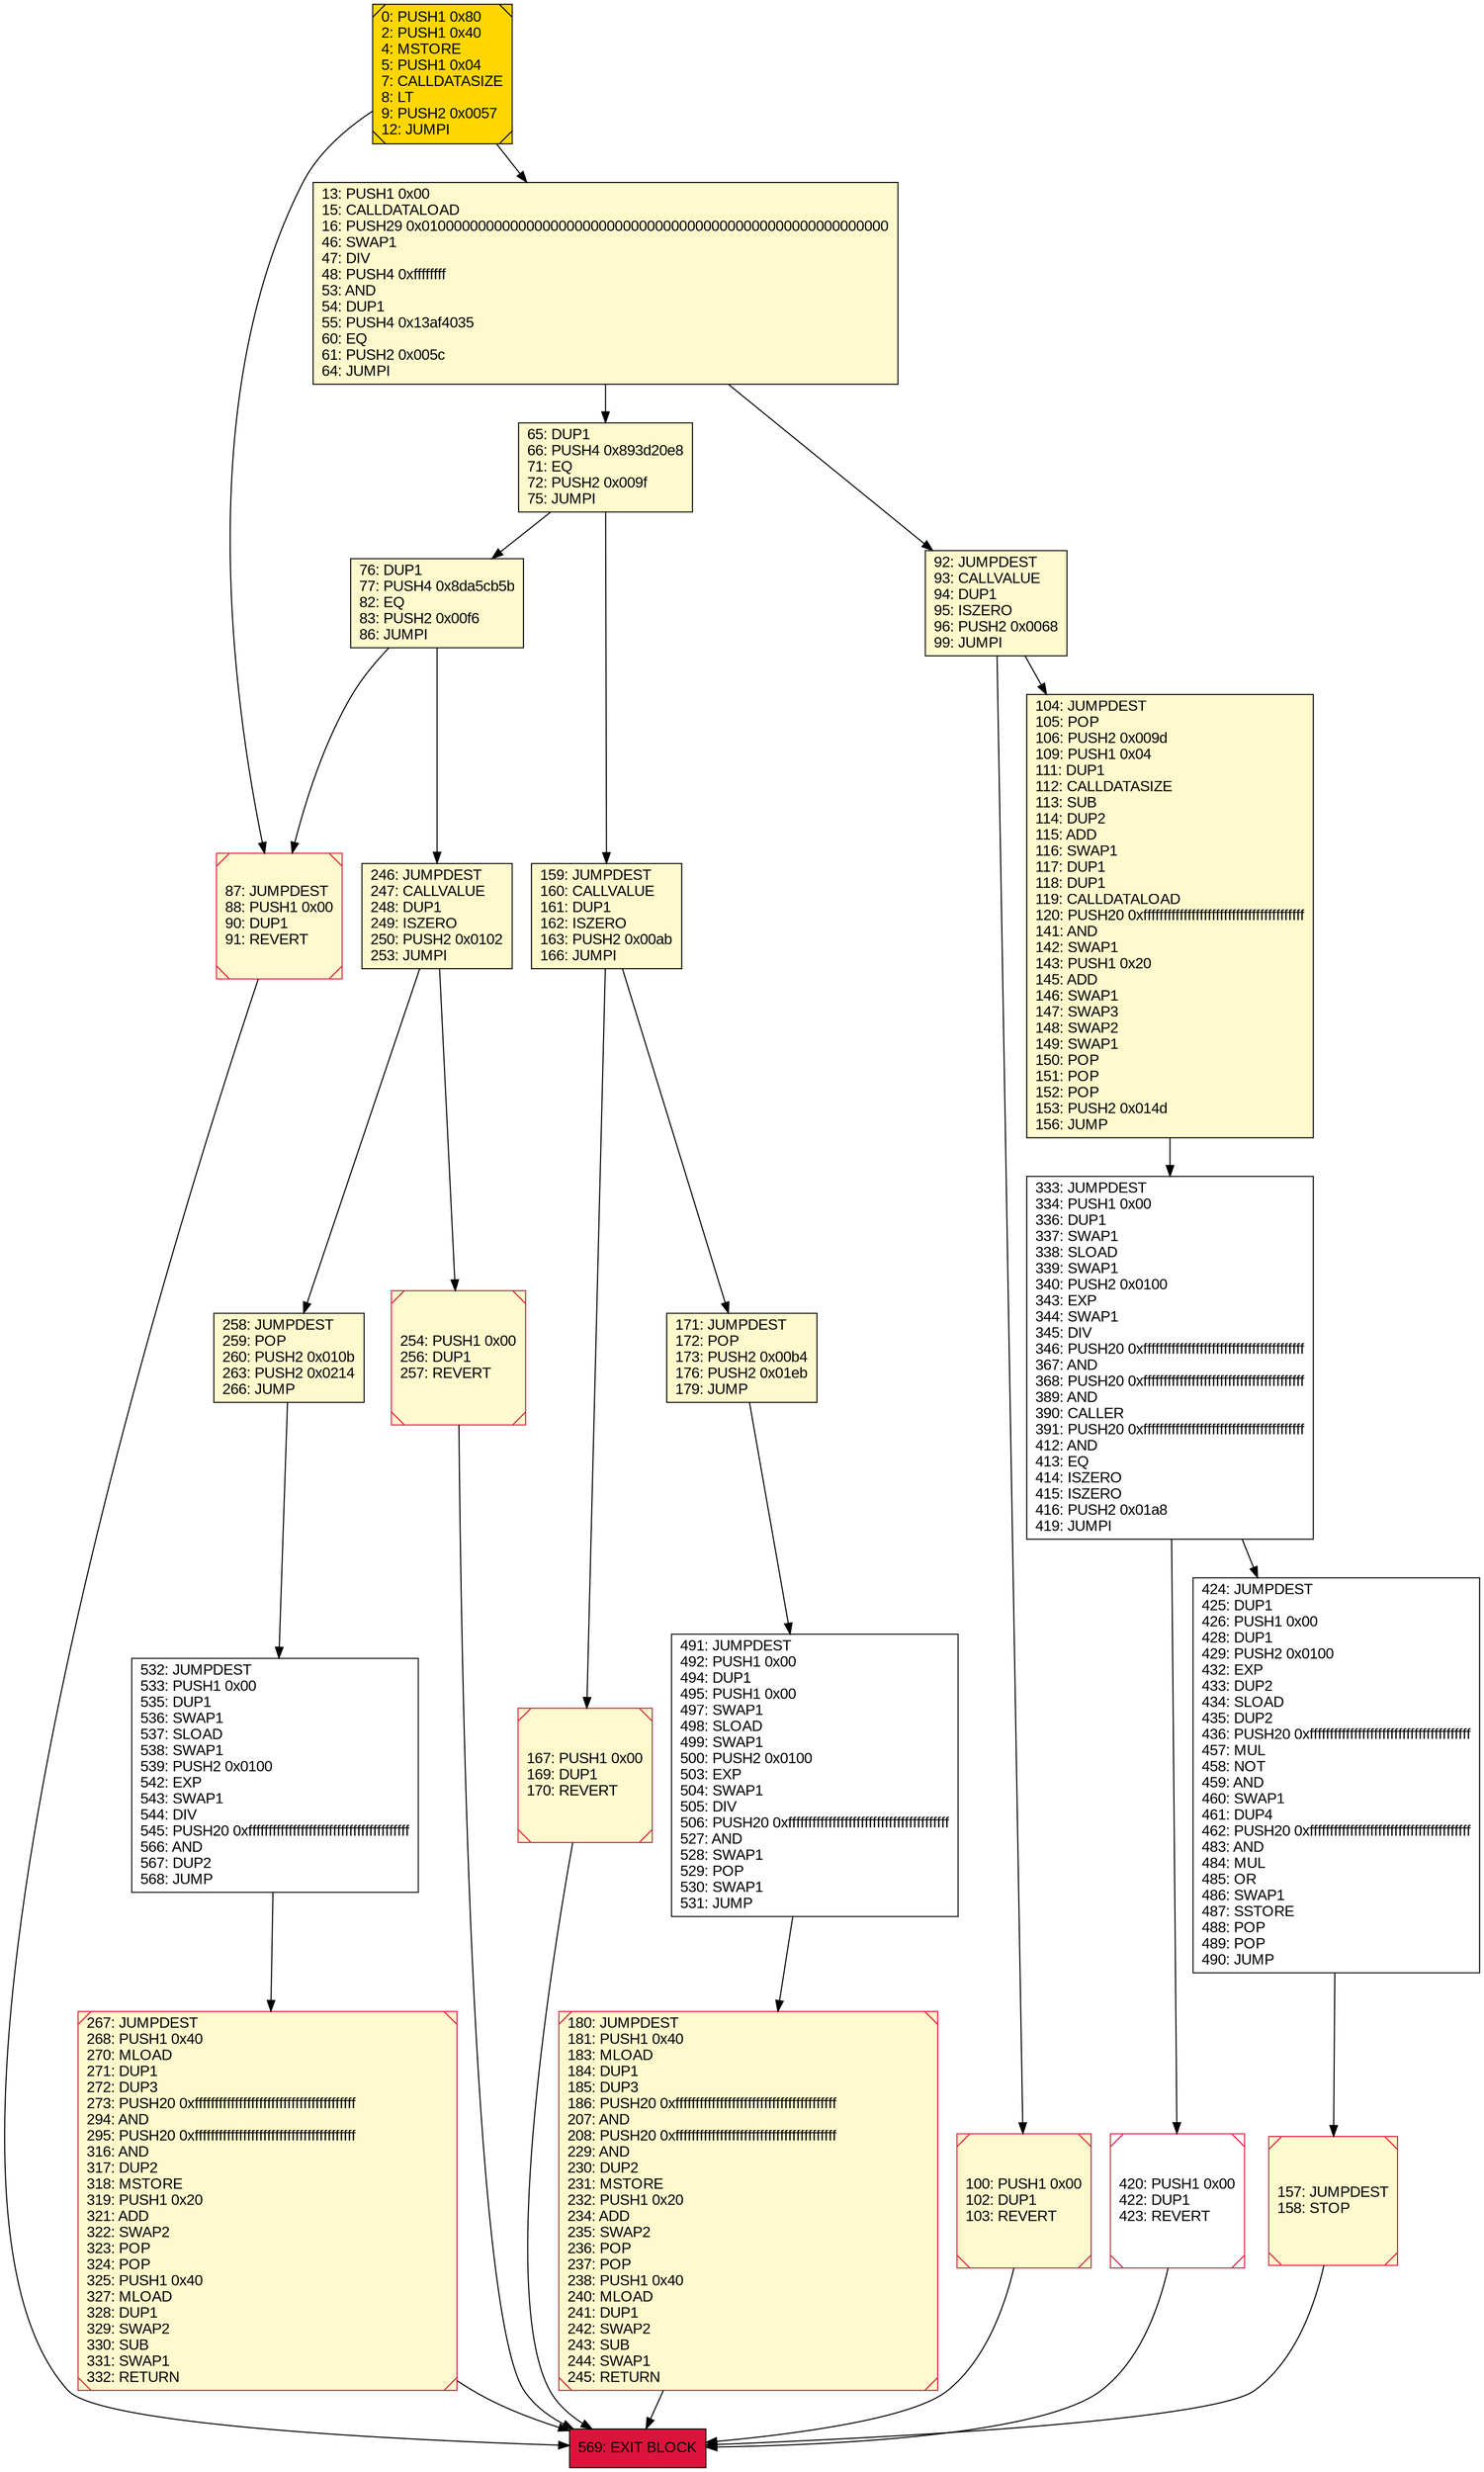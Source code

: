 digraph G {
bgcolor=transparent rankdir=UD;
node [shape=box style=filled color=black fillcolor=white fontname=arial fontcolor=black];
76 [label="76: DUP1\l77: PUSH4 0x8da5cb5b\l82: EQ\l83: PUSH2 0x00f6\l86: JUMPI\l" fillcolor=lemonchiffon ];
532 [label="532: JUMPDEST\l533: PUSH1 0x00\l535: DUP1\l536: SWAP1\l537: SLOAD\l538: SWAP1\l539: PUSH2 0x0100\l542: EXP\l543: SWAP1\l544: DIV\l545: PUSH20 0xffffffffffffffffffffffffffffffffffffffff\l566: AND\l567: DUP2\l568: JUMP\l" ];
100 [label="100: PUSH1 0x00\l102: DUP1\l103: REVERT\l" fillcolor=lemonchiffon shape=Msquare color=crimson ];
420 [label="420: PUSH1 0x00\l422: DUP1\l423: REVERT\l" shape=Msquare color=crimson ];
167 [label="167: PUSH1 0x00\l169: DUP1\l170: REVERT\l" fillcolor=lemonchiffon shape=Msquare color=crimson ];
180 [label="180: JUMPDEST\l181: PUSH1 0x40\l183: MLOAD\l184: DUP1\l185: DUP3\l186: PUSH20 0xffffffffffffffffffffffffffffffffffffffff\l207: AND\l208: PUSH20 0xffffffffffffffffffffffffffffffffffffffff\l229: AND\l230: DUP2\l231: MSTORE\l232: PUSH1 0x20\l234: ADD\l235: SWAP2\l236: POP\l237: POP\l238: PUSH1 0x40\l240: MLOAD\l241: DUP1\l242: SWAP2\l243: SUB\l244: SWAP1\l245: RETURN\l" fillcolor=lemonchiffon shape=Msquare color=crimson ];
157 [label="157: JUMPDEST\l158: STOP\l" fillcolor=lemonchiffon shape=Msquare color=crimson ];
246 [label="246: JUMPDEST\l247: CALLVALUE\l248: DUP1\l249: ISZERO\l250: PUSH2 0x0102\l253: JUMPI\l" fillcolor=lemonchiffon ];
104 [label="104: JUMPDEST\l105: POP\l106: PUSH2 0x009d\l109: PUSH1 0x04\l111: DUP1\l112: CALLDATASIZE\l113: SUB\l114: DUP2\l115: ADD\l116: SWAP1\l117: DUP1\l118: DUP1\l119: CALLDATALOAD\l120: PUSH20 0xffffffffffffffffffffffffffffffffffffffff\l141: AND\l142: SWAP1\l143: PUSH1 0x20\l145: ADD\l146: SWAP1\l147: SWAP3\l148: SWAP2\l149: SWAP1\l150: POP\l151: POP\l152: POP\l153: PUSH2 0x014d\l156: JUMP\l" fillcolor=lemonchiffon ];
424 [label="424: JUMPDEST\l425: DUP1\l426: PUSH1 0x00\l428: DUP1\l429: PUSH2 0x0100\l432: EXP\l433: DUP2\l434: SLOAD\l435: DUP2\l436: PUSH20 0xffffffffffffffffffffffffffffffffffffffff\l457: MUL\l458: NOT\l459: AND\l460: SWAP1\l461: DUP4\l462: PUSH20 0xffffffffffffffffffffffffffffffffffffffff\l483: AND\l484: MUL\l485: OR\l486: SWAP1\l487: SSTORE\l488: POP\l489: POP\l490: JUMP\l" ];
87 [label="87: JUMPDEST\l88: PUSH1 0x00\l90: DUP1\l91: REVERT\l" fillcolor=lemonchiffon shape=Msquare color=crimson ];
333 [label="333: JUMPDEST\l334: PUSH1 0x00\l336: DUP1\l337: SWAP1\l338: SLOAD\l339: SWAP1\l340: PUSH2 0x0100\l343: EXP\l344: SWAP1\l345: DIV\l346: PUSH20 0xffffffffffffffffffffffffffffffffffffffff\l367: AND\l368: PUSH20 0xffffffffffffffffffffffffffffffffffffffff\l389: AND\l390: CALLER\l391: PUSH20 0xffffffffffffffffffffffffffffffffffffffff\l412: AND\l413: EQ\l414: ISZERO\l415: ISZERO\l416: PUSH2 0x01a8\l419: JUMPI\l" ];
65 [label="65: DUP1\l66: PUSH4 0x893d20e8\l71: EQ\l72: PUSH2 0x009f\l75: JUMPI\l" fillcolor=lemonchiffon ];
159 [label="159: JUMPDEST\l160: CALLVALUE\l161: DUP1\l162: ISZERO\l163: PUSH2 0x00ab\l166: JUMPI\l" fillcolor=lemonchiffon ];
267 [label="267: JUMPDEST\l268: PUSH1 0x40\l270: MLOAD\l271: DUP1\l272: DUP3\l273: PUSH20 0xffffffffffffffffffffffffffffffffffffffff\l294: AND\l295: PUSH20 0xffffffffffffffffffffffffffffffffffffffff\l316: AND\l317: DUP2\l318: MSTORE\l319: PUSH1 0x20\l321: ADD\l322: SWAP2\l323: POP\l324: POP\l325: PUSH1 0x40\l327: MLOAD\l328: DUP1\l329: SWAP2\l330: SUB\l331: SWAP1\l332: RETURN\l" fillcolor=lemonchiffon shape=Msquare color=crimson ];
92 [label="92: JUMPDEST\l93: CALLVALUE\l94: DUP1\l95: ISZERO\l96: PUSH2 0x0068\l99: JUMPI\l" fillcolor=lemonchiffon ];
569 [label="569: EXIT BLOCK\l" fillcolor=crimson ];
258 [label="258: JUMPDEST\l259: POP\l260: PUSH2 0x010b\l263: PUSH2 0x0214\l266: JUMP\l" fillcolor=lemonchiffon ];
171 [label="171: JUMPDEST\l172: POP\l173: PUSH2 0x00b4\l176: PUSH2 0x01eb\l179: JUMP\l" fillcolor=lemonchiffon ];
0 [label="0: PUSH1 0x80\l2: PUSH1 0x40\l4: MSTORE\l5: PUSH1 0x04\l7: CALLDATASIZE\l8: LT\l9: PUSH2 0x0057\l12: JUMPI\l" fillcolor=lemonchiffon shape=Msquare fillcolor=gold ];
13 [label="13: PUSH1 0x00\l15: CALLDATALOAD\l16: PUSH29 0x0100000000000000000000000000000000000000000000000000000000\l46: SWAP1\l47: DIV\l48: PUSH4 0xffffffff\l53: AND\l54: DUP1\l55: PUSH4 0x13af4035\l60: EQ\l61: PUSH2 0x005c\l64: JUMPI\l" fillcolor=lemonchiffon ];
491 [label="491: JUMPDEST\l492: PUSH1 0x00\l494: DUP1\l495: PUSH1 0x00\l497: SWAP1\l498: SLOAD\l499: SWAP1\l500: PUSH2 0x0100\l503: EXP\l504: SWAP1\l505: DIV\l506: PUSH20 0xffffffffffffffffffffffffffffffffffffffff\l527: AND\l528: SWAP1\l529: POP\l530: SWAP1\l531: JUMP\l" ];
254 [label="254: PUSH1 0x00\l256: DUP1\l257: REVERT\l" fillcolor=lemonchiffon shape=Msquare color=crimson ];
333 -> 424;
13 -> 92;
171 -> 491;
76 -> 246;
159 -> 167;
333 -> 420;
92 -> 104;
65 -> 76;
491 -> 180;
104 -> 333;
424 -> 157;
92 -> 100;
180 -> 569;
0 -> 13;
65 -> 159;
267 -> 569;
254 -> 569;
13 -> 65;
87 -> 569;
159 -> 171;
0 -> 87;
157 -> 569;
76 -> 87;
246 -> 258;
246 -> 254;
532 -> 267;
258 -> 532;
100 -> 569;
420 -> 569;
167 -> 569;
}